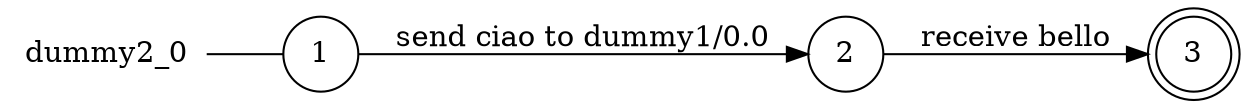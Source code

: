 digraph dummy2_0 {
	rankdir="LR";
	n_0 [label="dummy2_0", shape="plaintext"];
	n_1 [id="1", shape=circle, label="1"];
	n_0 -> n_1 [arrowhead=none];
	n_2 [id="2", shape=circle, label="2"];
	n_3 [id="3", shape=doublecircle, label="3"];

	n_1 -> n_2 [id="[$e|1]", label="send ciao to dummy1/0.0"];
	n_2 -> n_3 [id="[$e|0]", label="receive bello"];
}
